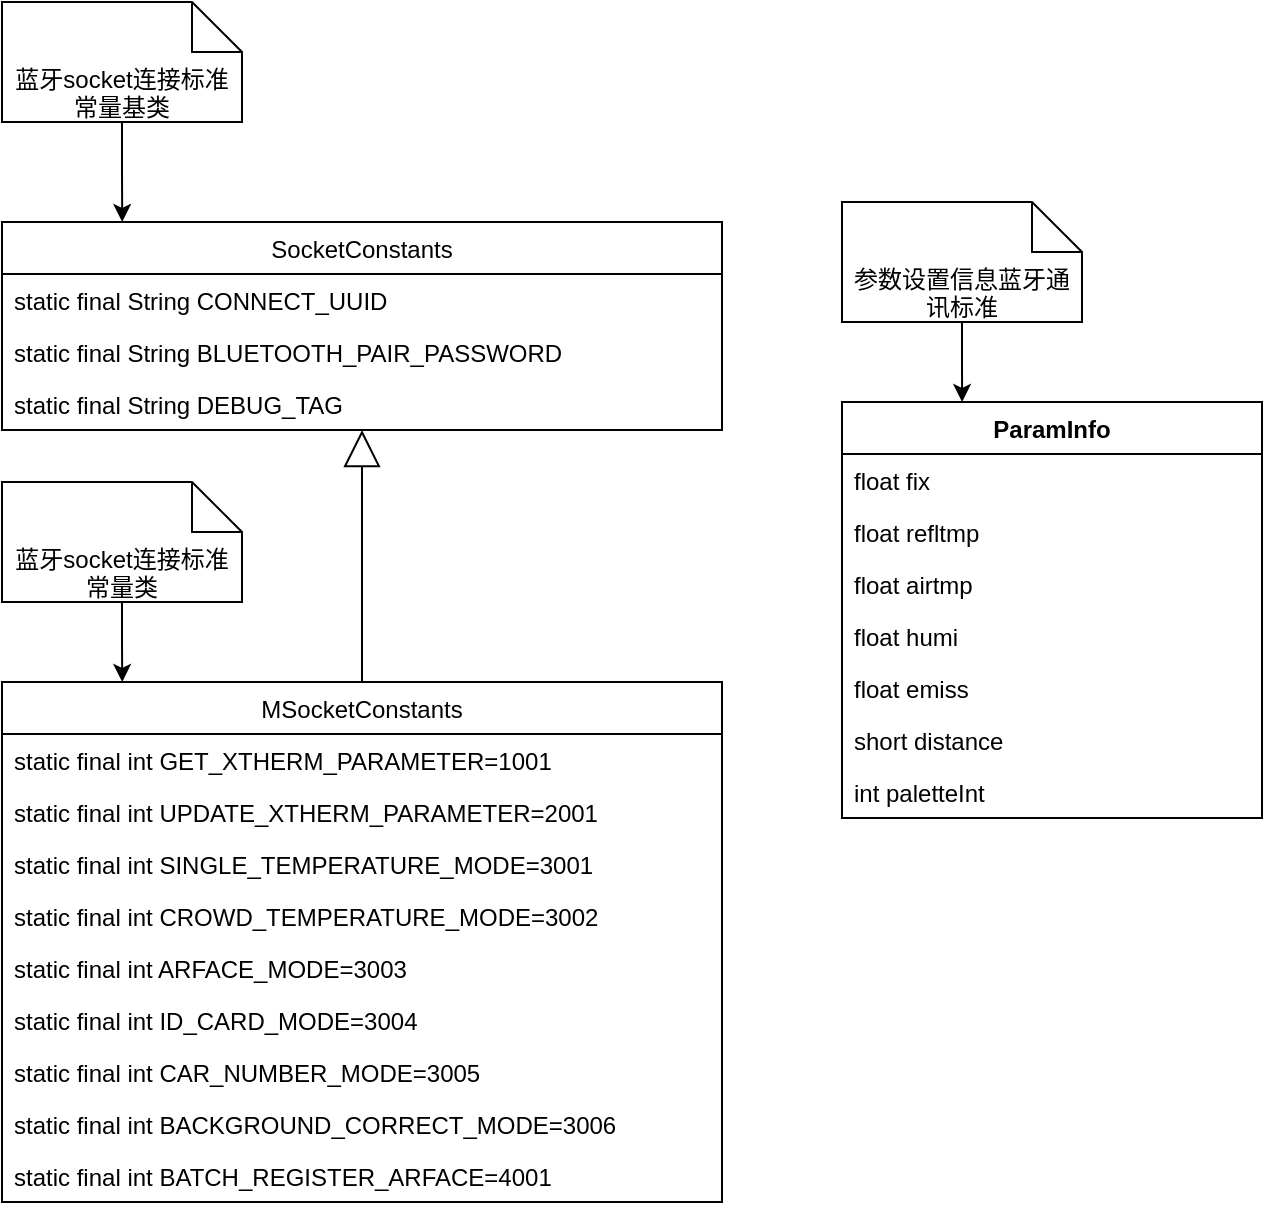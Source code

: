 <mxfile version="13.10.8" type="github">
  <diagram id="C5RBs43oDa-KdzZeNtuy" name="Page-1">
    <mxGraphModel dx="813" dy="1604" grid="1" gridSize="10" guides="1" tooltips="1" connect="1" arrows="1" fold="1" page="1" pageScale="1" pageWidth="827" pageHeight="1169" math="0" shadow="0">
      <root>
        <mxCell id="WIyWlLk6GJQsqaUBKTNV-0" />
        <mxCell id="WIyWlLk6GJQsqaUBKTNV-1" parent="WIyWlLk6GJQsqaUBKTNV-0" />
        <mxCell id="z2188GczlkkM_uBuYCeh-0" value="MSocketConstants" style="swimlane;fontStyle=0;childLayout=stackLayout;horizontal=1;startSize=26;fillColor=none;horizontalStack=0;resizeParent=1;resizeParentMax=0;resizeLast=0;collapsible=1;marginBottom=0;" vertex="1" parent="WIyWlLk6GJQsqaUBKTNV-1">
          <mxGeometry x="150" y="110" width="360" height="260" as="geometry" />
        </mxCell>
        <mxCell id="z2188GczlkkM_uBuYCeh-1" value="static final int GET_XTHERM_PARAMETER=1001" style="text;strokeColor=none;fillColor=none;align=left;verticalAlign=top;spacingLeft=4;spacingRight=4;overflow=hidden;rotatable=0;points=[[0,0.5],[1,0.5]];portConstraint=eastwest;" vertex="1" parent="z2188GczlkkM_uBuYCeh-0">
          <mxGeometry y="26" width="360" height="26" as="geometry" />
        </mxCell>
        <mxCell id="z2188GczlkkM_uBuYCeh-2" value="static final int UPDATE_XTHERM_PARAMETER=2001" style="text;strokeColor=none;fillColor=none;align=left;verticalAlign=top;spacingLeft=4;spacingRight=4;overflow=hidden;rotatable=0;points=[[0,0.5],[1,0.5]];portConstraint=eastwest;" vertex="1" parent="z2188GczlkkM_uBuYCeh-0">
          <mxGeometry y="52" width="360" height="26" as="geometry" />
        </mxCell>
        <mxCell id="z2188GczlkkM_uBuYCeh-3" value="static final int SINGLE_TEMPERATURE_MODE=3001" style="text;strokeColor=none;fillColor=none;align=left;verticalAlign=top;spacingLeft=4;spacingRight=4;overflow=hidden;rotatable=0;points=[[0,0.5],[1,0.5]];portConstraint=eastwest;" vertex="1" parent="z2188GczlkkM_uBuYCeh-0">
          <mxGeometry y="78" width="360" height="26" as="geometry" />
        </mxCell>
        <mxCell id="z2188GczlkkM_uBuYCeh-4" value="static final int CROWD_TEMPERATURE_MODE=3002" style="text;strokeColor=none;fillColor=none;align=left;verticalAlign=top;spacingLeft=4;spacingRight=4;overflow=hidden;rotatable=0;points=[[0,0.5],[1,0.5]];portConstraint=eastwest;" vertex="1" parent="z2188GczlkkM_uBuYCeh-0">
          <mxGeometry y="104" width="360" height="26" as="geometry" />
        </mxCell>
        <mxCell id="z2188GczlkkM_uBuYCeh-5" value="static final int ARFACE_MODE=3003" style="text;strokeColor=none;fillColor=none;align=left;verticalAlign=top;spacingLeft=4;spacingRight=4;overflow=hidden;rotatable=0;points=[[0,0.5],[1,0.5]];portConstraint=eastwest;" vertex="1" parent="z2188GczlkkM_uBuYCeh-0">
          <mxGeometry y="130" width="360" height="26" as="geometry" />
        </mxCell>
        <mxCell id="z2188GczlkkM_uBuYCeh-6" value="static final int ID_CARD_MODE=3004" style="text;strokeColor=none;fillColor=none;align=left;verticalAlign=top;spacingLeft=4;spacingRight=4;overflow=hidden;rotatable=0;points=[[0,0.5],[1,0.5]];portConstraint=eastwest;" vertex="1" parent="z2188GczlkkM_uBuYCeh-0">
          <mxGeometry y="156" width="360" height="26" as="geometry" />
        </mxCell>
        <mxCell id="z2188GczlkkM_uBuYCeh-7" value="static final int CAR_NUMBER_MODE=3005" style="text;strokeColor=none;fillColor=none;align=left;verticalAlign=top;spacingLeft=4;spacingRight=4;overflow=hidden;rotatable=0;points=[[0,0.5],[1,0.5]];portConstraint=eastwest;" vertex="1" parent="z2188GczlkkM_uBuYCeh-0">
          <mxGeometry y="182" width="360" height="26" as="geometry" />
        </mxCell>
        <mxCell id="z2188GczlkkM_uBuYCeh-8" value="static final int BACKGROUND_CORRECT_MODE=3006" style="text;strokeColor=none;fillColor=none;align=left;verticalAlign=top;spacingLeft=4;spacingRight=4;overflow=hidden;rotatable=0;points=[[0,0.5],[1,0.5]];portConstraint=eastwest;" vertex="1" parent="z2188GczlkkM_uBuYCeh-0">
          <mxGeometry y="208" width="360" height="26" as="geometry" />
        </mxCell>
        <mxCell id="z2188GczlkkM_uBuYCeh-9" value="static final int BATCH_REGISTER_ARFACE=4001" style="text;strokeColor=none;fillColor=none;align=left;verticalAlign=top;spacingLeft=4;spacingRight=4;overflow=hidden;rotatable=0;points=[[0,0.5],[1,0.5]];portConstraint=eastwest;" vertex="1" parent="z2188GczlkkM_uBuYCeh-0">
          <mxGeometry y="234" width="360" height="26" as="geometry" />
        </mxCell>
        <mxCell id="z2188GczlkkM_uBuYCeh-14" value="SocketConstants" style="swimlane;fontStyle=0;childLayout=stackLayout;horizontal=1;startSize=26;fillColor=none;horizontalStack=0;resizeParent=1;resizeParentMax=0;resizeLast=0;collapsible=1;marginBottom=0;" vertex="1" parent="WIyWlLk6GJQsqaUBKTNV-1">
          <mxGeometry x="150" y="-120" width="360" height="104" as="geometry" />
        </mxCell>
        <mxCell id="z2188GczlkkM_uBuYCeh-15" value="static final String CONNECT_UUID" style="text;strokeColor=none;fillColor=none;align=left;verticalAlign=top;spacingLeft=4;spacingRight=4;overflow=hidden;rotatable=0;points=[[0,0.5],[1,0.5]];portConstraint=eastwest;" vertex="1" parent="z2188GczlkkM_uBuYCeh-14">
          <mxGeometry y="26" width="360" height="26" as="geometry" />
        </mxCell>
        <mxCell id="z2188GczlkkM_uBuYCeh-16" value="static final String BLUETOOTH_PAIR_PASSWORD" style="text;strokeColor=none;fillColor=none;align=left;verticalAlign=top;spacingLeft=4;spacingRight=4;overflow=hidden;rotatable=0;points=[[0,0.5],[1,0.5]];portConstraint=eastwest;" vertex="1" parent="z2188GczlkkM_uBuYCeh-14">
          <mxGeometry y="52" width="360" height="26" as="geometry" />
        </mxCell>
        <mxCell id="z2188GczlkkM_uBuYCeh-17" value="static final String DEBUG_TAG" style="text;strokeColor=none;fillColor=none;align=left;verticalAlign=top;spacingLeft=4;spacingRight=4;overflow=hidden;rotatable=0;points=[[0,0.5],[1,0.5]];portConstraint=eastwest;" vertex="1" parent="z2188GczlkkM_uBuYCeh-14">
          <mxGeometry y="78" width="360" height="26" as="geometry" />
        </mxCell>
        <mxCell id="z2188GczlkkM_uBuYCeh-24" value="" style="endArrow=block;endSize=16;endFill=0;html=1;" edge="1" parent="WIyWlLk6GJQsqaUBKTNV-1" source="z2188GczlkkM_uBuYCeh-0" target="z2188GczlkkM_uBuYCeh-14">
          <mxGeometry width="160" relative="1" as="geometry">
            <mxPoint x="210" y="430" as="sourcePoint" />
            <mxPoint x="430" y="30" as="targetPoint" />
          </mxGeometry>
        </mxCell>
        <mxCell id="z2188GczlkkM_uBuYCeh-25" value="ParamInfo" style="swimlane;fontStyle=1;align=center;verticalAlign=top;childLayout=stackLayout;horizontal=1;startSize=26;horizontalStack=0;resizeParent=1;resizeParentMax=0;resizeLast=0;collapsible=1;marginBottom=0;" vertex="1" parent="WIyWlLk6GJQsqaUBKTNV-1">
          <mxGeometry x="570" y="-30" width="210" height="208" as="geometry" />
        </mxCell>
        <mxCell id="z2188GczlkkM_uBuYCeh-26" value="float fix" style="text;strokeColor=none;fillColor=none;align=left;verticalAlign=top;spacingLeft=4;spacingRight=4;overflow=hidden;rotatable=0;points=[[0,0.5],[1,0.5]];portConstraint=eastwest;" vertex="1" parent="z2188GczlkkM_uBuYCeh-25">
          <mxGeometry y="26" width="210" height="26" as="geometry" />
        </mxCell>
        <mxCell id="z2188GczlkkM_uBuYCeh-33" value="float refltmp" style="text;strokeColor=none;fillColor=none;align=left;verticalAlign=top;spacingLeft=4;spacingRight=4;overflow=hidden;rotatable=0;points=[[0,0.5],[1,0.5]];portConstraint=eastwest;" vertex="1" parent="z2188GczlkkM_uBuYCeh-25">
          <mxGeometry y="52" width="210" height="26" as="geometry" />
        </mxCell>
        <mxCell id="z2188GczlkkM_uBuYCeh-34" value="float airtmp" style="text;strokeColor=none;fillColor=none;align=left;verticalAlign=top;spacingLeft=4;spacingRight=4;overflow=hidden;rotatable=0;points=[[0,0.5],[1,0.5]];portConstraint=eastwest;" vertex="1" parent="z2188GczlkkM_uBuYCeh-25">
          <mxGeometry y="78" width="210" height="26" as="geometry" />
        </mxCell>
        <mxCell id="z2188GczlkkM_uBuYCeh-35" value="float humi" style="text;strokeColor=none;fillColor=none;align=left;verticalAlign=top;spacingLeft=4;spacingRight=4;overflow=hidden;rotatable=0;points=[[0,0.5],[1,0.5]];portConstraint=eastwest;" vertex="1" parent="z2188GczlkkM_uBuYCeh-25">
          <mxGeometry y="104" width="210" height="26" as="geometry" />
        </mxCell>
        <mxCell id="z2188GczlkkM_uBuYCeh-36" value="float emiss" style="text;strokeColor=none;fillColor=none;align=left;verticalAlign=top;spacingLeft=4;spacingRight=4;overflow=hidden;rotatable=0;points=[[0,0.5],[1,0.5]];portConstraint=eastwest;" vertex="1" parent="z2188GczlkkM_uBuYCeh-25">
          <mxGeometry y="130" width="210" height="26" as="geometry" />
        </mxCell>
        <mxCell id="z2188GczlkkM_uBuYCeh-37" value="short distance" style="text;strokeColor=none;fillColor=none;align=left;verticalAlign=top;spacingLeft=4;spacingRight=4;overflow=hidden;rotatable=0;points=[[0,0.5],[1,0.5]];portConstraint=eastwest;" vertex="1" parent="z2188GczlkkM_uBuYCeh-25">
          <mxGeometry y="156" width="210" height="26" as="geometry" />
        </mxCell>
        <mxCell id="z2188GczlkkM_uBuYCeh-38" value="int paletteInt" style="text;strokeColor=none;fillColor=none;align=left;verticalAlign=top;spacingLeft=4;spacingRight=4;overflow=hidden;rotatable=0;points=[[0,0.5],[1,0.5]];portConstraint=eastwest;" vertex="1" parent="z2188GczlkkM_uBuYCeh-25">
          <mxGeometry y="182" width="210" height="26" as="geometry" />
        </mxCell>
        <mxCell id="z2188GczlkkM_uBuYCeh-43" style="edgeStyle=orthogonalEdgeStyle;rounded=0;orthogonalLoop=1;jettySize=auto;html=1;entryX=0.286;entryY=0;entryDx=0;entryDy=0;entryPerimeter=0;" edge="1" parent="WIyWlLk6GJQsqaUBKTNV-1" source="z2188GczlkkM_uBuYCeh-42" target="z2188GczlkkM_uBuYCeh-25">
          <mxGeometry relative="1" as="geometry" />
        </mxCell>
        <mxCell id="z2188GczlkkM_uBuYCeh-42" value="参数设置信息蓝牙通讯标准" style="shape=note2;boundedLbl=1;whiteSpace=wrap;html=1;size=25;verticalAlign=top;align=center;" vertex="1" parent="WIyWlLk6GJQsqaUBKTNV-1">
          <mxGeometry x="570" y="-130" width="120" height="60" as="geometry" />
        </mxCell>
        <mxCell id="z2188GczlkkM_uBuYCeh-45" style="edgeStyle=orthogonalEdgeStyle;rounded=0;orthogonalLoop=1;jettySize=auto;html=1;entryX=0.167;entryY=0;entryDx=0;entryDy=0;entryPerimeter=0;" edge="1" parent="WIyWlLk6GJQsqaUBKTNV-1" source="z2188GczlkkM_uBuYCeh-44" target="z2188GczlkkM_uBuYCeh-14">
          <mxGeometry relative="1" as="geometry" />
        </mxCell>
        <mxCell id="z2188GczlkkM_uBuYCeh-44" value="蓝牙socket连接标准常量基类" style="shape=note2;boundedLbl=1;whiteSpace=wrap;html=1;size=25;verticalAlign=top;align=center;" vertex="1" parent="WIyWlLk6GJQsqaUBKTNV-1">
          <mxGeometry x="150" y="-230" width="120" height="60" as="geometry" />
        </mxCell>
        <mxCell id="z2188GczlkkM_uBuYCeh-47" style="edgeStyle=orthogonalEdgeStyle;rounded=0;orthogonalLoop=1;jettySize=auto;html=1;entryX=0.167;entryY=0;entryDx=0;entryDy=0;entryPerimeter=0;" edge="1" parent="WIyWlLk6GJQsqaUBKTNV-1" source="z2188GczlkkM_uBuYCeh-46" target="z2188GczlkkM_uBuYCeh-0">
          <mxGeometry relative="1" as="geometry" />
        </mxCell>
        <mxCell id="z2188GczlkkM_uBuYCeh-46" value="蓝牙socket连接标准常量类" style="shape=note2;boundedLbl=1;whiteSpace=wrap;html=1;size=25;verticalAlign=top;align=center;" vertex="1" parent="WIyWlLk6GJQsqaUBKTNV-1">
          <mxGeometry x="150" y="10" width="120" height="60" as="geometry" />
        </mxCell>
      </root>
    </mxGraphModel>
  </diagram>
</mxfile>
